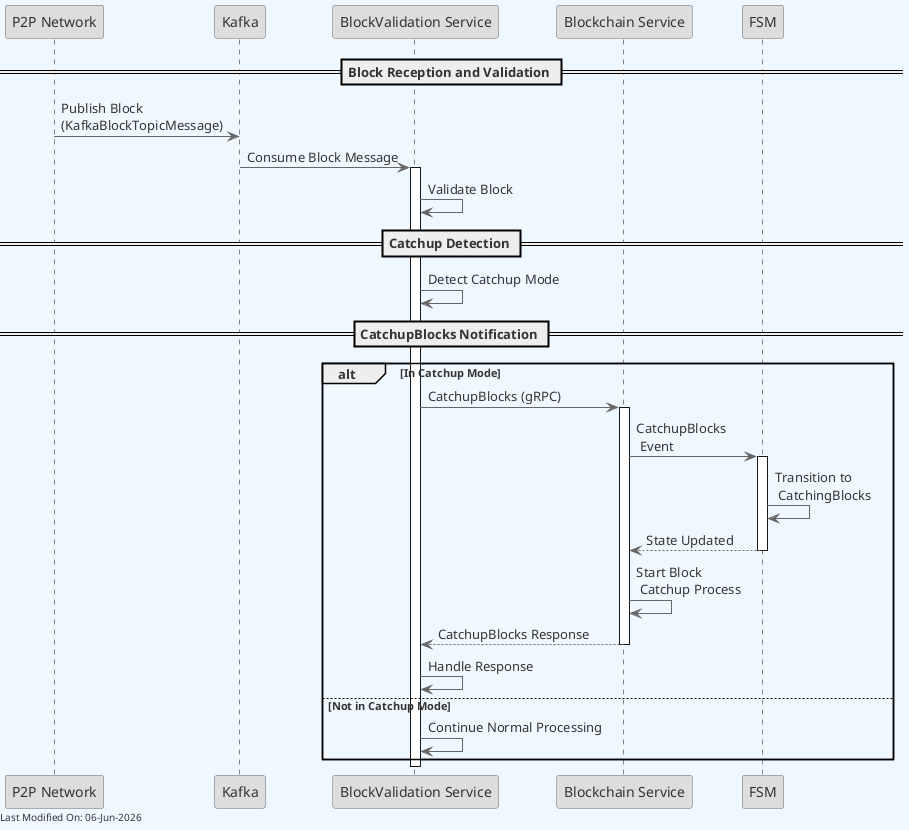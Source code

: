 @startuml
skinparam backgroundColor #F0F8FF
skinparam defaultFontColor #333333
skinparam arrowColor #666666

' Define borders for all elements
skinparam entity {
  BorderColor #666666
  BackgroundColor #DDDDDD
}

skinparam control {
  BorderColor #666666
  BackgroundColor #DDDDDD
}

skinparam participant {
  BorderColor #666666
  BackgroundColor #DDDDDD
}



!define RECTANGLE class

participant "P2P Network" as P2P
participant "Kafka" as K
participant "BlockValidation Service" as BlockValidation
participant "Blockchain Service" as BlockchainService
participant "FSM" as FSM


== Block Reception and Validation ==
P2P -> K : Publish Block\n(KafkaBlockTopicMessage)
K -> BlockValidation : Consume Block Message
activate BlockValidation
BlockValidation -> BlockValidation : Validate Block

== Catchup Detection ==
BlockValidation -> BlockValidation : Detect Catchup Mode

== CatchupBlocks Notification ==
alt In Catchup Mode
    BlockValidation -> BlockchainService : CatchupBlocks (gRPC)
    activate BlockchainService

    BlockchainService -> FSM : CatchupBlocks\n Event
    activate FSM

    FSM -> FSM : Transition to\n CatchingBlocks

    FSM --> BlockchainService : State Updated
    deactivate FSM

    BlockchainService -> BlockchainService : Start Block\n Catchup Process
    BlockchainService --> BlockValidation : CatchupBlocks Response
    deactivate BlockchainService

    BlockValidation -> BlockValidation : Handle Response
else Not in Catchup Mode
    BlockValidation -> BlockValidation : Continue Normal Processing
end

deactivate BlockValidation

left footer Last Modified On: %date("dd-MMM-yyyy")
@enduml
